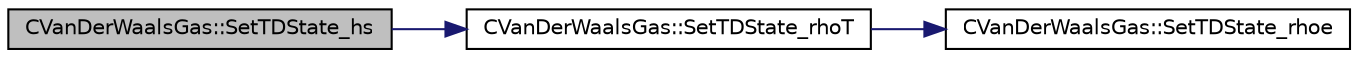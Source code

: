digraph "CVanDerWaalsGas::SetTDState_hs"
{
  edge [fontname="Helvetica",fontsize="10",labelfontname="Helvetica",labelfontsize="10"];
  node [fontname="Helvetica",fontsize="10",shape=record];
  rankdir="LR";
  Node15 [label="CVanDerWaalsGas::SetTDState_hs",height=0.2,width=0.4,color="black", fillcolor="grey75", style="filled", fontcolor="black"];
  Node15 -> Node16 [color="midnightblue",fontsize="10",style="solid",fontname="Helvetica"];
  Node16 [label="CVanDerWaalsGas::SetTDState_rhoT",height=0.2,width=0.4,color="black", fillcolor="white", style="filled",URL="$class_c_van_der_waals_gas.html#ad70e1c4db57c02dbcebc057b5e467611",tooltip="Set the Dimensionless state using Density and Temperature. "];
  Node16 -> Node17 [color="midnightblue",fontsize="10",style="solid",fontname="Helvetica"];
  Node17 [label="CVanDerWaalsGas::SetTDState_rhoe",height=0.2,width=0.4,color="black", fillcolor="white", style="filled",URL="$class_c_van_der_waals_gas.html#a2a51b47cd9bd4a7a816ea03fbb9daafa",tooltip="Set the Dimensionless State using Density and Internal Energy. "];
}
